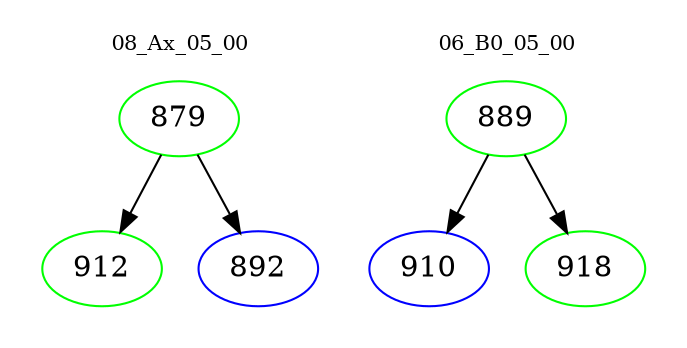 digraph{
subgraph cluster_0 {
color = white
label = "08_Ax_05_00";
fontsize=10;
T0_879 [label="879", color="green"]
T0_879 -> T0_912 [color="black"]
T0_912 [label="912", color="green"]
T0_879 -> T0_892 [color="black"]
T0_892 [label="892", color="blue"]
}
subgraph cluster_1 {
color = white
label = "06_B0_05_00";
fontsize=10;
T1_889 [label="889", color="green"]
T1_889 -> T1_910 [color="black"]
T1_910 [label="910", color="blue"]
T1_889 -> T1_918 [color="black"]
T1_918 [label="918", color="green"]
}
}
